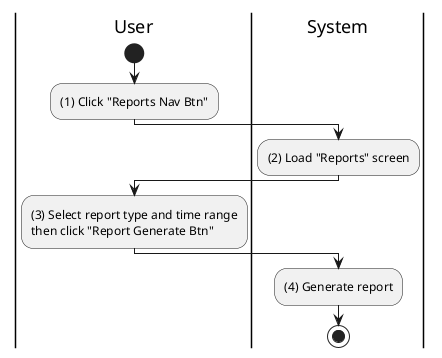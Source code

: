 @startuml report-generate
|u|User
|s|System

|u|
start
:(1) Click "Reports Nav Btn";

|s|
:(2) Load "Reports" screen;

|u|
:(3) Select report type and time range\nthen click "Report Generate Btn";

|s|
:(4) Generate report;
stop
@enduml